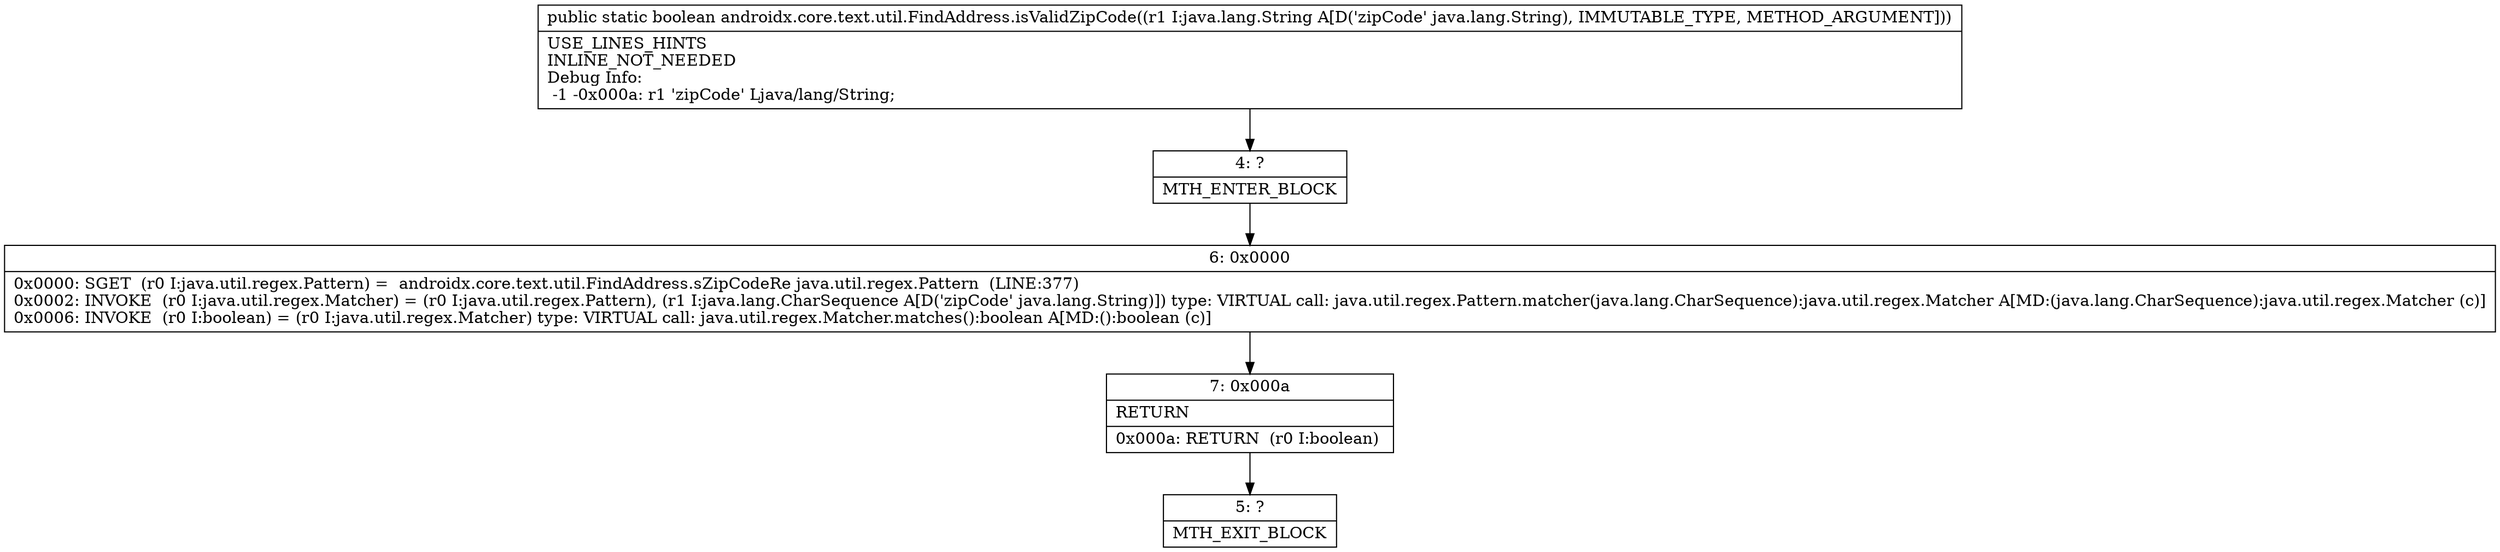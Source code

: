 digraph "CFG forandroidx.core.text.util.FindAddress.isValidZipCode(Ljava\/lang\/String;)Z" {
Node_4 [shape=record,label="{4\:\ ?|MTH_ENTER_BLOCK\l}"];
Node_6 [shape=record,label="{6\:\ 0x0000|0x0000: SGET  (r0 I:java.util.regex.Pattern) =  androidx.core.text.util.FindAddress.sZipCodeRe java.util.regex.Pattern  (LINE:377)\l0x0002: INVOKE  (r0 I:java.util.regex.Matcher) = (r0 I:java.util.regex.Pattern), (r1 I:java.lang.CharSequence A[D('zipCode' java.lang.String)]) type: VIRTUAL call: java.util.regex.Pattern.matcher(java.lang.CharSequence):java.util.regex.Matcher A[MD:(java.lang.CharSequence):java.util.regex.Matcher (c)]\l0x0006: INVOKE  (r0 I:boolean) = (r0 I:java.util.regex.Matcher) type: VIRTUAL call: java.util.regex.Matcher.matches():boolean A[MD:():boolean (c)]\l}"];
Node_7 [shape=record,label="{7\:\ 0x000a|RETURN\l|0x000a: RETURN  (r0 I:boolean) \l}"];
Node_5 [shape=record,label="{5\:\ ?|MTH_EXIT_BLOCK\l}"];
MethodNode[shape=record,label="{public static boolean androidx.core.text.util.FindAddress.isValidZipCode((r1 I:java.lang.String A[D('zipCode' java.lang.String), IMMUTABLE_TYPE, METHOD_ARGUMENT]))  | USE_LINES_HINTS\lINLINE_NOT_NEEDED\lDebug Info:\l  \-1 \-0x000a: r1 'zipCode' Ljava\/lang\/String;\l}"];
MethodNode -> Node_4;Node_4 -> Node_6;
Node_6 -> Node_7;
Node_7 -> Node_5;
}

